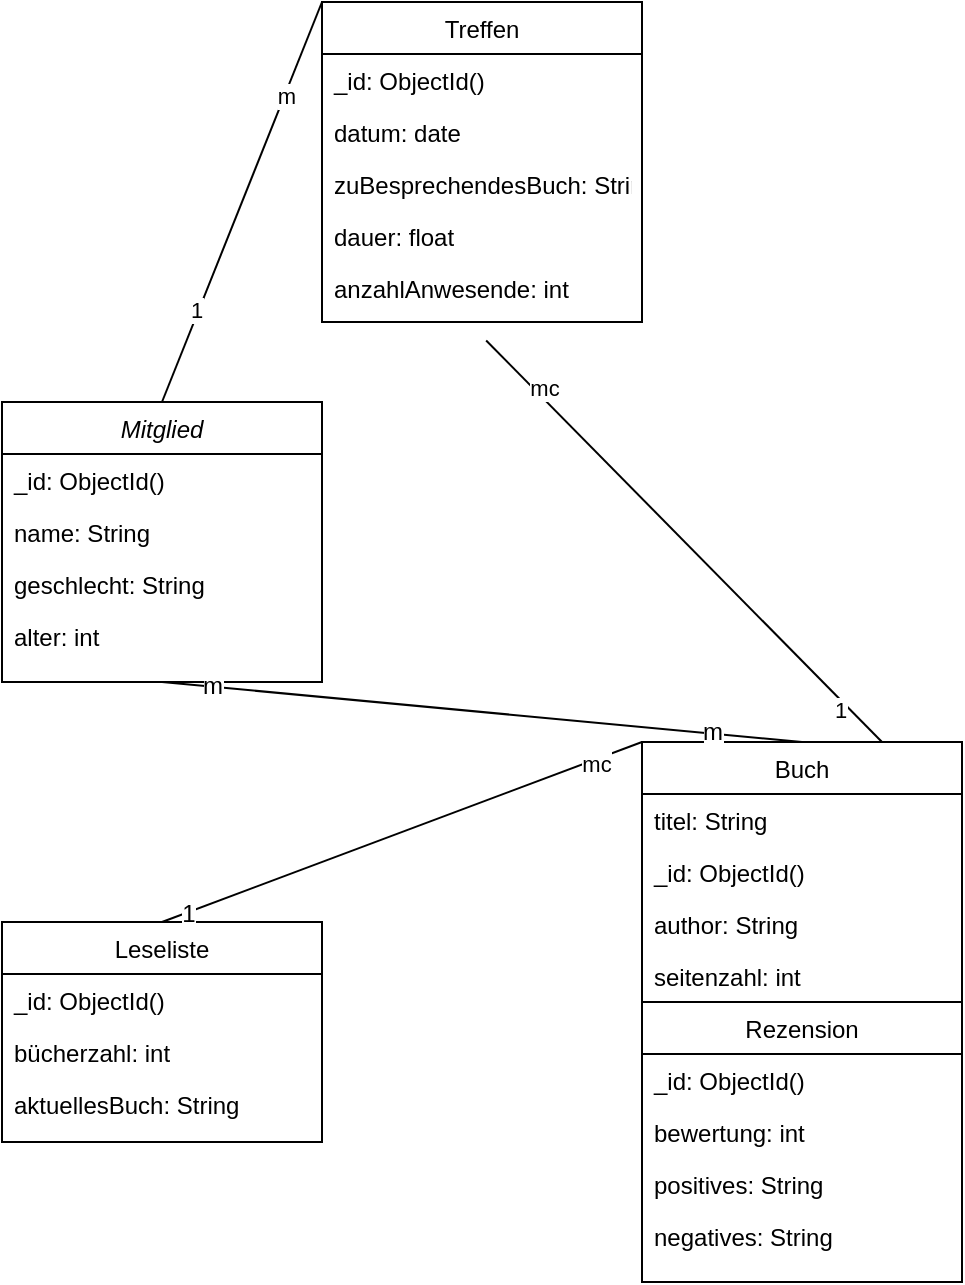 <mxfile version="24.6.2" type="github">
  <diagram id="C5RBs43oDa-KdzZeNtuy" name="Page-1">
    <mxGraphModel dx="713" dy="1016" grid="1" gridSize="10" guides="1" tooltips="1" connect="1" arrows="1" fold="1" page="1" pageScale="1" pageWidth="827" pageHeight="1169" math="0" shadow="0">
      <root>
        <mxCell id="WIyWlLk6GJQsqaUBKTNV-0" />
        <mxCell id="WIyWlLk6GJQsqaUBKTNV-1" parent="WIyWlLk6GJQsqaUBKTNV-0" />
        <mxCell id="zkfFHV4jXpPFQw0GAbJ--0" value="Mitglied" style="swimlane;fontStyle=2;align=center;verticalAlign=top;childLayout=stackLayout;horizontal=1;startSize=26;horizontalStack=0;resizeParent=1;resizeLast=0;collapsible=1;marginBottom=0;rounded=0;shadow=0;strokeWidth=1;" parent="WIyWlLk6GJQsqaUBKTNV-1" vertex="1">
          <mxGeometry x="240" y="240" width="160" height="140" as="geometry">
            <mxRectangle x="230" y="140" width="160" height="26" as="alternateBounds" />
          </mxGeometry>
        </mxCell>
        <mxCell id="zkfFHV4jXpPFQw0GAbJ--1" value="_id: ObjectId()" style="text;align=left;verticalAlign=top;spacingLeft=4;spacingRight=4;overflow=hidden;rotatable=0;points=[[0,0.5],[1,0.5]];portConstraint=eastwest;" parent="zkfFHV4jXpPFQw0GAbJ--0" vertex="1">
          <mxGeometry y="26" width="160" height="26" as="geometry" />
        </mxCell>
        <mxCell id="zkfFHV4jXpPFQw0GAbJ--2" value="name: String" style="text;align=left;verticalAlign=top;spacingLeft=4;spacingRight=4;overflow=hidden;rotatable=0;points=[[0,0.5],[1,0.5]];portConstraint=eastwest;rounded=0;shadow=0;html=0;" parent="zkfFHV4jXpPFQw0GAbJ--0" vertex="1">
          <mxGeometry y="52" width="160" height="26" as="geometry" />
        </mxCell>
        <mxCell id="zkfFHV4jXpPFQw0GAbJ--3" value="geschlecht: String" style="text;align=left;verticalAlign=top;spacingLeft=4;spacingRight=4;overflow=hidden;rotatable=0;points=[[0,0.5],[1,0.5]];portConstraint=eastwest;rounded=0;shadow=0;html=0;" parent="zkfFHV4jXpPFQw0GAbJ--0" vertex="1">
          <mxGeometry y="78" width="160" height="26" as="geometry" />
        </mxCell>
        <mxCell id="WZe6CjqKuDSDT7CbNIua-0" value="alter: int" style="text;align=left;verticalAlign=top;spacingLeft=4;spacingRight=4;overflow=hidden;rotatable=0;points=[[0,0.5],[1,0.5]];portConstraint=eastwest;rounded=0;shadow=0;html=0;" vertex="1" parent="zkfFHV4jXpPFQw0GAbJ--0">
          <mxGeometry y="104" width="160" height="26" as="geometry" />
        </mxCell>
        <mxCell id="zkfFHV4jXpPFQw0GAbJ--17" value="Buch" style="swimlane;fontStyle=0;align=center;verticalAlign=top;childLayout=stackLayout;horizontal=1;startSize=26;horizontalStack=0;resizeParent=1;resizeLast=0;collapsible=1;marginBottom=0;rounded=0;shadow=0;strokeWidth=1;" parent="WIyWlLk6GJQsqaUBKTNV-1" vertex="1">
          <mxGeometry x="560" y="410" width="160" height="270" as="geometry">
            <mxRectangle x="550" y="140" width="160" height="26" as="alternateBounds" />
          </mxGeometry>
        </mxCell>
        <mxCell id="zkfFHV4jXpPFQw0GAbJ--19" value="titel: String" style="text;align=left;verticalAlign=top;spacingLeft=4;spacingRight=4;overflow=hidden;rotatable=0;points=[[0,0.5],[1,0.5]];portConstraint=eastwest;rounded=0;shadow=0;html=0;" parent="zkfFHV4jXpPFQw0GAbJ--17" vertex="1">
          <mxGeometry y="26" width="160" height="26" as="geometry" />
        </mxCell>
        <mxCell id="zkfFHV4jXpPFQw0GAbJ--18" value="_id: ObjectId()" style="text;align=left;verticalAlign=top;spacingLeft=4;spacingRight=4;overflow=hidden;rotatable=0;points=[[0,0.5],[1,0.5]];portConstraint=eastwest;" parent="zkfFHV4jXpPFQw0GAbJ--17" vertex="1">
          <mxGeometry y="52" width="160" height="26" as="geometry" />
        </mxCell>
        <mxCell id="zkfFHV4jXpPFQw0GAbJ--20" value="author: String" style="text;align=left;verticalAlign=top;spacingLeft=4;spacingRight=4;overflow=hidden;rotatable=0;points=[[0,0.5],[1,0.5]];portConstraint=eastwest;rounded=0;shadow=0;html=0;" parent="zkfFHV4jXpPFQw0GAbJ--17" vertex="1">
          <mxGeometry y="78" width="160" height="26" as="geometry" />
        </mxCell>
        <mxCell id="zkfFHV4jXpPFQw0GAbJ--21" value="seitenzahl: int" style="text;align=left;verticalAlign=top;spacingLeft=4;spacingRight=4;overflow=hidden;rotatable=0;points=[[0,0.5],[1,0.5]];portConstraint=eastwest;rounded=0;shadow=0;html=0;" parent="zkfFHV4jXpPFQw0GAbJ--17" vertex="1">
          <mxGeometry y="104" width="160" height="26" as="geometry" />
        </mxCell>
        <mxCell id="WZe6CjqKuDSDT7CbNIua-1" value="Rezension" style="swimlane;fontStyle=0;align=center;verticalAlign=top;childLayout=stackLayout;horizontal=1;startSize=26;horizontalStack=0;resizeParent=1;resizeLast=0;collapsible=1;marginBottom=0;rounded=0;shadow=0;strokeWidth=1;" vertex="1" parent="zkfFHV4jXpPFQw0GAbJ--17">
          <mxGeometry y="130" width="160" height="140" as="geometry">
            <mxRectangle x="550" y="140" width="160" height="26" as="alternateBounds" />
          </mxGeometry>
        </mxCell>
        <mxCell id="WZe6CjqKuDSDT7CbNIua-2" value="_id: ObjectId()" style="text;align=left;verticalAlign=top;spacingLeft=4;spacingRight=4;overflow=hidden;rotatable=0;points=[[0,0.5],[1,0.5]];portConstraint=eastwest;" vertex="1" parent="WZe6CjqKuDSDT7CbNIua-1">
          <mxGeometry y="26" width="160" height="26" as="geometry" />
        </mxCell>
        <mxCell id="WZe6CjqKuDSDT7CbNIua-3" value="bewertung: int" style="text;align=left;verticalAlign=top;spacingLeft=4;spacingRight=4;overflow=hidden;rotatable=0;points=[[0,0.5],[1,0.5]];portConstraint=eastwest;rounded=0;shadow=0;html=0;" vertex="1" parent="WZe6CjqKuDSDT7CbNIua-1">
          <mxGeometry y="52" width="160" height="26" as="geometry" />
        </mxCell>
        <mxCell id="WZe6CjqKuDSDT7CbNIua-4" value="positives: String" style="text;align=left;verticalAlign=top;spacingLeft=4;spacingRight=4;overflow=hidden;rotatable=0;points=[[0,0.5],[1,0.5]];portConstraint=eastwest;rounded=0;shadow=0;html=0;" vertex="1" parent="WZe6CjqKuDSDT7CbNIua-1">
          <mxGeometry y="78" width="160" height="26" as="geometry" />
        </mxCell>
        <mxCell id="WZe6CjqKuDSDT7CbNIua-5" value="negatives: String" style="text;align=left;verticalAlign=top;spacingLeft=4;spacingRight=4;overflow=hidden;rotatable=0;points=[[0,0.5],[1,0.5]];portConstraint=eastwest;rounded=0;shadow=0;html=0;" vertex="1" parent="WZe6CjqKuDSDT7CbNIua-1">
          <mxGeometry y="104" width="160" height="26" as="geometry" />
        </mxCell>
        <mxCell id="WZe6CjqKuDSDT7CbNIua-6" value="Treffen" style="swimlane;fontStyle=0;align=center;verticalAlign=top;childLayout=stackLayout;horizontal=1;startSize=26;horizontalStack=0;resizeParent=1;resizeLast=0;collapsible=1;marginBottom=0;rounded=0;shadow=0;strokeWidth=1;" vertex="1" parent="WIyWlLk6GJQsqaUBKTNV-1">
          <mxGeometry x="400" y="40" width="160" height="160" as="geometry">
            <mxRectangle x="550" y="140" width="160" height="26" as="alternateBounds" />
          </mxGeometry>
        </mxCell>
        <mxCell id="WZe6CjqKuDSDT7CbNIua-7" value="_id: ObjectId()" style="text;align=left;verticalAlign=top;spacingLeft=4;spacingRight=4;overflow=hidden;rotatable=0;points=[[0,0.5],[1,0.5]];portConstraint=eastwest;" vertex="1" parent="WZe6CjqKuDSDT7CbNIua-6">
          <mxGeometry y="26" width="160" height="26" as="geometry" />
        </mxCell>
        <mxCell id="WZe6CjqKuDSDT7CbNIua-8" value="datum: date" style="text;align=left;verticalAlign=top;spacingLeft=4;spacingRight=4;overflow=hidden;rotatable=0;points=[[0,0.5],[1,0.5]];portConstraint=eastwest;rounded=0;shadow=0;html=0;" vertex="1" parent="WZe6CjqKuDSDT7CbNIua-6">
          <mxGeometry y="52" width="160" height="26" as="geometry" />
        </mxCell>
        <mxCell id="WZe6CjqKuDSDT7CbNIua-10" value="zuBesprechendesBuch: String" style="text;align=left;verticalAlign=top;spacingLeft=4;spacingRight=4;overflow=hidden;rotatable=0;points=[[0,0.5],[1,0.5]];portConstraint=eastwest;rounded=0;shadow=0;html=0;" vertex="1" parent="WZe6CjqKuDSDT7CbNIua-6">
          <mxGeometry y="78" width="160" height="26" as="geometry" />
        </mxCell>
        <mxCell id="WZe6CjqKuDSDT7CbNIua-9" value="dauer: float" style="text;align=left;verticalAlign=top;spacingLeft=4;spacingRight=4;overflow=hidden;rotatable=0;points=[[0,0.5],[1,0.5]];portConstraint=eastwest;rounded=0;shadow=0;html=0;" vertex="1" parent="WZe6CjqKuDSDT7CbNIua-6">
          <mxGeometry y="104" width="160" height="26" as="geometry" />
        </mxCell>
        <mxCell id="WZe6CjqKuDSDT7CbNIua-16" value="anzahlAnwesende: int" style="text;align=left;verticalAlign=top;spacingLeft=4;spacingRight=4;overflow=hidden;rotatable=0;points=[[0,0.5],[1,0.5]];portConstraint=eastwest;rounded=0;shadow=0;html=0;" vertex="1" parent="WZe6CjqKuDSDT7CbNIua-6">
          <mxGeometry y="130" width="160" height="26" as="geometry" />
        </mxCell>
        <mxCell id="WZe6CjqKuDSDT7CbNIua-11" value="Leseliste" style="swimlane;fontStyle=0;align=center;verticalAlign=top;childLayout=stackLayout;horizontal=1;startSize=26;horizontalStack=0;resizeParent=1;resizeLast=0;collapsible=1;marginBottom=0;rounded=0;shadow=0;strokeWidth=1;" vertex="1" parent="WIyWlLk6GJQsqaUBKTNV-1">
          <mxGeometry x="240" y="500" width="160" height="110" as="geometry">
            <mxRectangle x="550" y="140" width="160" height="26" as="alternateBounds" />
          </mxGeometry>
        </mxCell>
        <mxCell id="WZe6CjqKuDSDT7CbNIua-12" value="_id: ObjectId()" style="text;align=left;verticalAlign=top;spacingLeft=4;spacingRight=4;overflow=hidden;rotatable=0;points=[[0,0.5],[1,0.5]];portConstraint=eastwest;" vertex="1" parent="WZe6CjqKuDSDT7CbNIua-11">
          <mxGeometry y="26" width="160" height="26" as="geometry" />
        </mxCell>
        <mxCell id="WZe6CjqKuDSDT7CbNIua-13" value="bücherzahl: int" style="text;align=left;verticalAlign=top;spacingLeft=4;spacingRight=4;overflow=hidden;rotatable=0;points=[[0,0.5],[1,0.5]];portConstraint=eastwest;rounded=0;shadow=0;html=0;" vertex="1" parent="WZe6CjqKuDSDT7CbNIua-11">
          <mxGeometry y="52" width="160" height="26" as="geometry" />
        </mxCell>
        <mxCell id="WZe6CjqKuDSDT7CbNIua-14" value="aktuellesBuch: String" style="text;align=left;verticalAlign=top;spacingLeft=4;spacingRight=4;overflow=hidden;rotatable=0;points=[[0,0.5],[1,0.5]];portConstraint=eastwest;rounded=0;shadow=0;html=0;" vertex="1" parent="WZe6CjqKuDSDT7CbNIua-11">
          <mxGeometry y="78" width="160" height="26" as="geometry" />
        </mxCell>
        <mxCell id="WZe6CjqKuDSDT7CbNIua-18" value="" style="endArrow=none;html=1;rounded=0;fontSize=12;startSize=8;endSize=8;curved=1;entryX=0.5;entryY=0;entryDx=0;entryDy=0;exitX=0.5;exitY=1;exitDx=0;exitDy=0;" edge="1" parent="WIyWlLk6GJQsqaUBKTNV-1" source="zkfFHV4jXpPFQw0GAbJ--0" target="zkfFHV4jXpPFQw0GAbJ--17">
          <mxGeometry width="50" height="50" relative="1" as="geometry">
            <mxPoint x="390" y="440" as="sourcePoint" />
            <mxPoint x="510" y="440" as="targetPoint" />
          </mxGeometry>
        </mxCell>
        <mxCell id="WZe6CjqKuDSDT7CbNIua-19" value="m" style="edgeLabel;html=1;align=center;verticalAlign=middle;resizable=0;points=[];fontSize=12;" vertex="1" connectable="0" parent="WZe6CjqKuDSDT7CbNIua-18">
          <mxGeometry x="-0.848" y="1" relative="1" as="geometry">
            <mxPoint as="offset" />
          </mxGeometry>
        </mxCell>
        <mxCell id="WZe6CjqKuDSDT7CbNIua-20" value="m" style="edgeLabel;html=1;align=center;verticalAlign=middle;resizable=0;points=[];fontSize=12;" vertex="1" connectable="0" parent="WZe6CjqKuDSDT7CbNIua-18">
          <mxGeometry x="0.716" y="1" relative="1" as="geometry">
            <mxPoint as="offset" />
          </mxGeometry>
        </mxCell>
        <mxCell id="WZe6CjqKuDSDT7CbNIua-21" value="" style="endArrow=none;html=1;rounded=0;entryX=0.75;entryY=0;entryDx=0;entryDy=0;exitX=0.513;exitY=1.509;exitDx=0;exitDy=0;exitPerimeter=0;" edge="1" parent="WIyWlLk6GJQsqaUBKTNV-1" source="WZe6CjqKuDSDT7CbNIua-16" target="zkfFHV4jXpPFQw0GAbJ--17">
          <mxGeometry relative="1" as="geometry">
            <mxPoint x="520" y="360" as="sourcePoint" />
            <mxPoint x="640" y="260" as="targetPoint" />
          </mxGeometry>
        </mxCell>
        <mxCell id="WZe6CjqKuDSDT7CbNIua-22" value="mc" style="edgeLabel;html=1;align=center;verticalAlign=middle;resizable=0;points=[];" vertex="1" connectable="0" parent="WZe6CjqKuDSDT7CbNIua-21">
          <mxGeometry x="-0.741" y="4" relative="1" as="geometry">
            <mxPoint as="offset" />
          </mxGeometry>
        </mxCell>
        <mxCell id="WZe6CjqKuDSDT7CbNIua-23" value="1" style="edgeLabel;html=1;align=center;verticalAlign=middle;resizable=0;points=[];" vertex="1" connectable="0" parent="WZe6CjqKuDSDT7CbNIua-21">
          <mxGeometry x="0.813" y="-4" relative="1" as="geometry">
            <mxPoint as="offset" />
          </mxGeometry>
        </mxCell>
        <mxCell id="WZe6CjqKuDSDT7CbNIua-24" value="" style="endArrow=none;html=1;rounded=0;exitX=0;exitY=0;exitDx=0;exitDy=0;entryX=0.5;entryY=0;entryDx=0;entryDy=0;" edge="1" parent="WIyWlLk6GJQsqaUBKTNV-1" source="zkfFHV4jXpPFQw0GAbJ--17" target="WZe6CjqKuDSDT7CbNIua-11">
          <mxGeometry relative="1" as="geometry">
            <mxPoint x="354" y="460" as="sourcePoint" />
            <mxPoint x="474" y="460" as="targetPoint" />
          </mxGeometry>
        </mxCell>
        <mxCell id="WZe6CjqKuDSDT7CbNIua-26" value="mc" style="edgeLabel;html=1;align=center;verticalAlign=middle;resizable=0;points=[];" vertex="1" connectable="0" parent="WZe6CjqKuDSDT7CbNIua-24">
          <mxGeometry x="-0.796" y="2" relative="1" as="geometry">
            <mxPoint as="offset" />
          </mxGeometry>
        </mxCell>
        <mxCell id="WZe6CjqKuDSDT7CbNIua-27" value="1" style="edgeLabel;html=1;align=center;verticalAlign=middle;resizable=0;points=[];fontSize=12;" vertex="1" connectable="0" parent="WZe6CjqKuDSDT7CbNIua-24">
          <mxGeometry x="0.895" relative="1" as="geometry">
            <mxPoint as="offset" />
          </mxGeometry>
        </mxCell>
        <mxCell id="WZe6CjqKuDSDT7CbNIua-28" value="" style="endArrow=none;html=1;rounded=0;exitX=0;exitY=0;exitDx=0;exitDy=0;entryX=0.5;entryY=0;entryDx=0;entryDy=0;" edge="1" parent="WIyWlLk6GJQsqaUBKTNV-1" source="WZe6CjqKuDSDT7CbNIua-6" target="zkfFHV4jXpPFQw0GAbJ--0">
          <mxGeometry relative="1" as="geometry">
            <mxPoint x="260" y="220" as="sourcePoint" />
            <mxPoint x="260" y="320" as="targetPoint" />
          </mxGeometry>
        </mxCell>
        <mxCell id="WZe6CjqKuDSDT7CbNIua-29" value="m" style="edgeLabel;html=1;align=center;verticalAlign=middle;resizable=0;points=[];" vertex="1" connectable="0" parent="WZe6CjqKuDSDT7CbNIua-28">
          <mxGeometry x="-0.492" y="2" relative="1" as="geometry">
            <mxPoint y="-5" as="offset" />
          </mxGeometry>
        </mxCell>
        <mxCell id="WZe6CjqKuDSDT7CbNIua-30" value="1" style="edgeLabel;html=1;align=center;verticalAlign=middle;resizable=0;points=[];" vertex="1" connectable="0" parent="WZe6CjqKuDSDT7CbNIua-28">
          <mxGeometry x="0.544" y="-2" relative="1" as="geometry">
            <mxPoint as="offset" />
          </mxGeometry>
        </mxCell>
      </root>
    </mxGraphModel>
  </diagram>
</mxfile>
